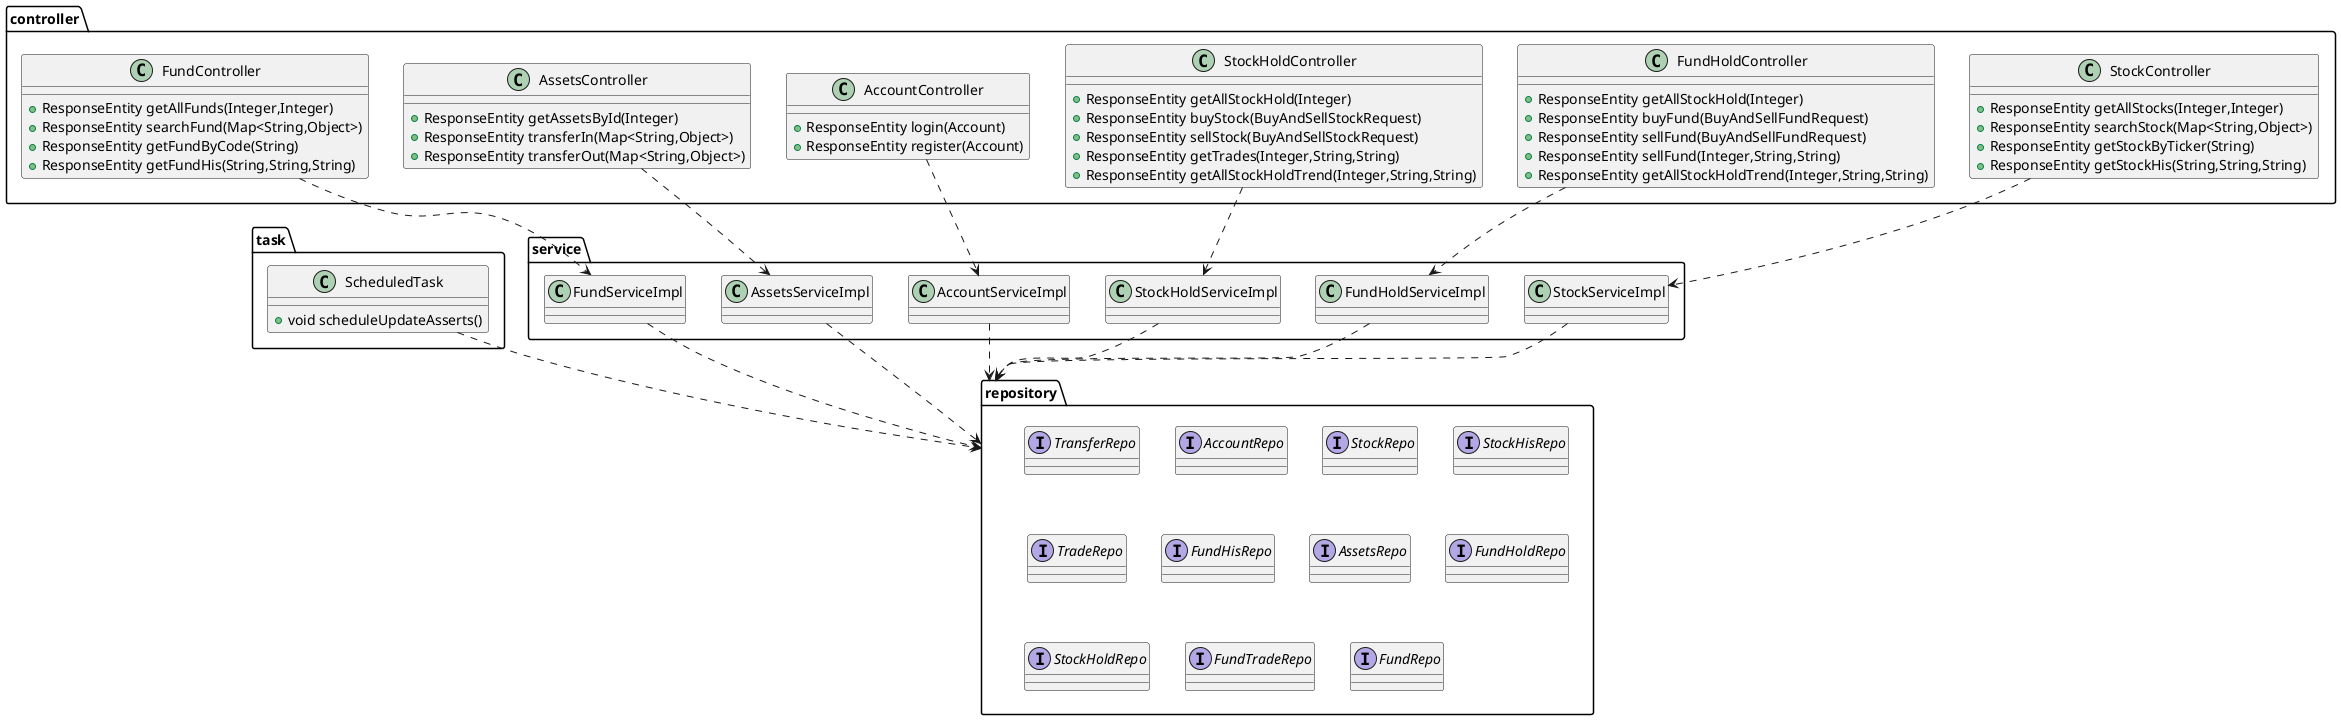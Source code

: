 @startuml
interface repository.TransferRepo {
}
class controller.StockController {
+ ResponseEntity getAllStocks(Integer,Integer)
+ ResponseEntity searchStock(Map<String,Object>)
+ ResponseEntity getStockByTicker(String)
+ ResponseEntity getStockHis(String,String,String)
}

interface repository.AccountRepo {
}
class controller.FundHoldController {
+ ResponseEntity getAllStockHold(Integer)
+ ResponseEntity buyFund(BuyAndSellFundRequest)
+ ResponseEntity sellFund(BuyAndSellFundRequest)
+ ResponseEntity sellFund(Integer,String,String)
+ ResponseEntity getAllStockHoldTrend(Integer,String,String)
}
class controller.StockHoldController {
+ ResponseEntity getAllStockHold(Integer)
+ ResponseEntity buyStock(BuyAndSellStockRequest)
+ ResponseEntity sellStock(BuyAndSellStockRequest)
+ ResponseEntity getTrades(Integer,String,String)
+ ResponseEntity getAllStockHoldTrend(Integer,String,String)
}
class controller.AccountController {
+ ResponseEntity login(Account)
+ ResponseEntity register(Account)
}

interface repository.StockRepo {
}
interface repository.StockHisRepo {
}
class controller.AssetsController {
+ ResponseEntity getAssetsById(Integer)
+ ResponseEntity transferIn(Map<String,Object>)
+ ResponseEntity transferOut(Map<String,Object>)
}
interface repository.TradeRepo {
}

class controller.FundController {
+ ResponseEntity getAllFunds(Integer,Integer)
+ ResponseEntity searchFund(Map<String,Object>)
+ ResponseEntity getFundByCode(String)
+ ResponseEntity getFundHis(String,String,String)
}
interface repository.FundHisRepo {
}
interface repository.AssetsRepo {
}
interface repository.FundHoldRepo {
}
interface repository.StockHoldRepo {
}
interface repository.FundTradeRepo {
}
interface repository.FundRepo {
}

class task.ScheduledTask{
+void scheduleUpdateAsserts()
}

'interface service.AssetsService {
'}
'
'interface service.AccountService {
'}
'interface service.FundService {
'}
'interface service.StockService {
'}
'interface service.FundHoldService {
'}
'interface service.StockHoldService {
'}
class  service.AccountServiceImpl{
}
class service.AssetsServiceImpl{
}

class service.FundServiceImpl{
}
class service.FundHoldServiceImpl{
}
class service.StockServiceImpl{
}
class service.StockHoldServiceImpl{
}
'JpaRepository <|-- TransferRepo
'JpaRepository <|-- AccountRepo
'JpaRepository <|-- StockRepo
'JpaRepository <|-- StockHisRepo
'JpaSpecificationExecutor <|-- StockHisRepo
'JpaRepository <|-- TradeRepo
'JpaSpecificationExecutor <|-- TradeRepo
'JpaRepository <|-- FundHisRepo
'JpaSpecificationExecutor <|-- FundHisRepo
'JpaRepository <|-- AssetsRepo
'JpaRepository <|-- FundHoldRepo
'JpaRepository <|-- StockHoldRepo
'JpaRepository <|-- FundTradeRepo
'JpaSpecificationExecutor <|-- FundTradeRepo
'JpaRepository <|-- FundRepo

AccountController..>AccountServiceImpl
AssetsController..>AssetsServiceImpl
FundController..>FundServiceImpl
FundHoldController..>FundHoldServiceImpl
StockController..>StockServiceImpl
StockHoldController..>StockHoldServiceImpl

'AccountService<|..AccountServiceImpl
'AssetsService<|..AssetsServiceImpl
'FundService<|..FundServiceImpl
'FundHoldService<|..FundHoldServiceImpl
'StockService<|..StockServiceImpl
'StockHoldService<|..StockHoldServiceImpl


'AccountServiceImpl..>AssetsRepo
'AccountServiceImpl..>AccountRepo
'
'AssetsServiceImpl..>AssetsRepo
'AssetsServiceImpl..>TransferRepo
'
'FundHoldServiceImpl..>FundHoldRepo
'FundHoldServiceImpl..>AssetsRepo
'FundHoldServiceImpl..>FundRepo
'FundHoldServiceImpl..>FundTradeRepo
'FundHoldServiceImpl..>FundHisRepo
'
'FundServiceImpl..>FundRepo
'FundServiceImpl..>FundHisRepo
'
'StockHoldServiceImpl..>StockRepo
'StockHoldServiceImpl..>StockHoldRepo
'StockHoldServiceImpl..>AssetsRepo
'StockHoldServiceImpl..>TradeRepo
'StockHoldServiceImpl..>StockHisRepo
'
'StockServiceImpl..>StockRepo
'StockServiceImpl..>StockHisRepo


AccountServiceImpl..>repository
AssetsServiceImpl..>repository
FundHoldServiceImpl..>repository
FundServiceImpl..>repository
StockHoldServiceImpl..>repository

StockServiceImpl..>repository
ScheduledTask..>repository
'package controller{
'  AssetsController
'  AccountController
'}
@enduml